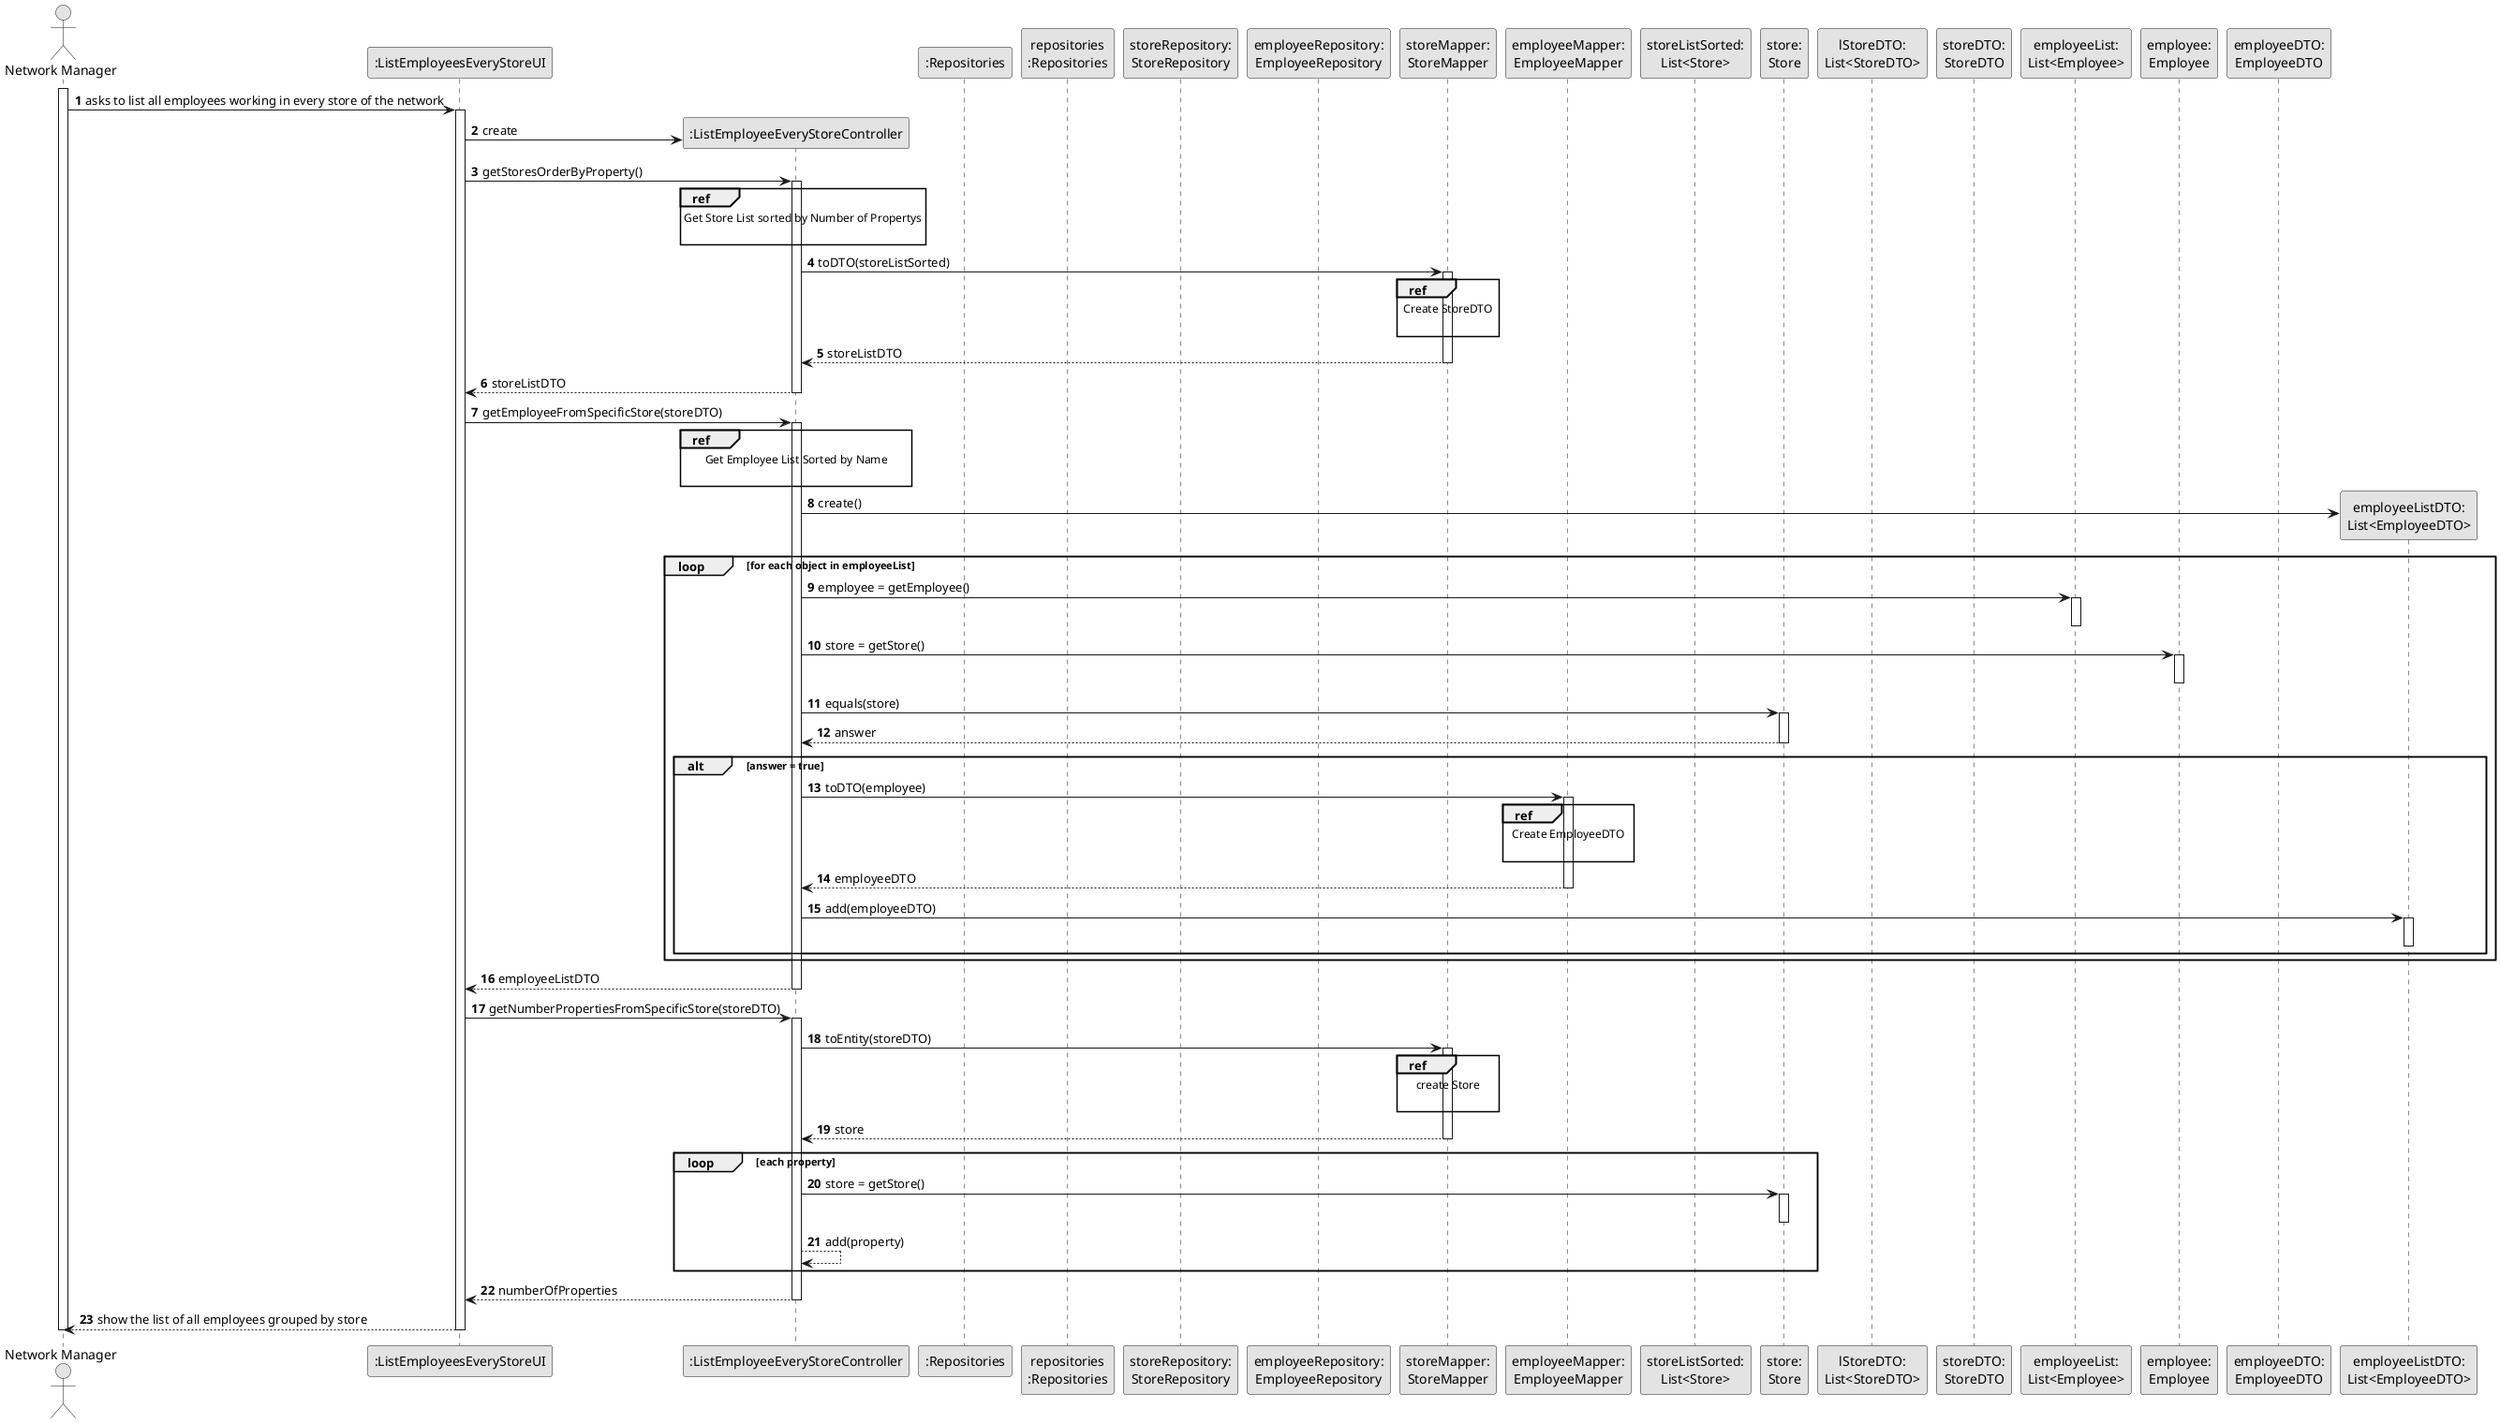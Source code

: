 @startuml
skinparam monochrome true
skinparam packageStyle rectangle
skinparam shadowing false

autonumber

'hide footbox
actor "Network Manager" as NM
participant ":ListEmployeesEveryStoreUI" as UI
participant ":ListEmployeeEveryStoreController" as CTRL
participant ":Repositories" as RepositorySingleton
participant "repositories\n:Repositories" as PLAT
participant "storeRepository:\nStoreRepository" as STRR
participant "employeeRepository:\nEmployeeRepository" as EMPR
participant "storeMapper:\nStoreMapper" as STRMAP
participant "employeeMapper:\nEmployeeMapper" as EMPLMAP
participant "storeListSorted:\nList<Store>" as LSTR
participant "store:\nStore" as STOR
participant "lStoreDTO:\nList<StoreDTO>" as LSTRDTO
participant "storeDTO:\nStoreDTO" as STORDTO
participant "employeeList:\nList<Employee>" as LEMP
participant "employee:\nEmployee" as EMPL
participant "employeeDTO:\nEmployeeDTO" as EMPLDTO
participant "employeeListDTO:\nList<EmployeeDTO>" as LEMPDTO





activate NM
   NM -> UI :  asks to list all employees working in every store of the network

    activate UI

    UI-> CTRL** : create


'        deactivate UI

'        NM -> UI : select one or more roles for the employee

'        activate UI

         UI -> CTRL : getStoresOrderByProperty()
                    activate CTRL

                            ref over CTRL
                            Get Store List sorted by Number of Propertys

                            end ref

                                CTRL -> STRMAP: toDTO(storeListSorted)
                                activate STRMAP

                                ref over STRMAP
                                Create StoreDTO

                                end ref

                            STRMAP-->CTRL : storeListDTO
                            deactivate STRMAP

                        CTRL-->UI : storeListDTO
                    deactivate CTRL



                    UI -> CTRL : getEmployeeFromSpecificStore(storeDTO)
                        activate CTRL
                                        ref over CTRL
                                        Get Employee List Sorted by Name

                                        end ref
                                        CTRL->LEMPDTO**: create()

                                        loop for each object in employeeList

                                        CTRL -> LEMP: employee = getEmployee()
                                        activate LEMP
                                        deactivate LEMP

                                        CTRL -> EMPL : store = getStore()
                                        activate EMPL
                                        deactivate EMPL

                                        CTRL -> STOR : equals(store)
                                        activate STOR


                                            STOR --> CTRL : answer
                                        deactivate STOR

                                        alt answer = true

                                        CTRL -> EMPLMAP: toDTO(employee)
                                        activate EMPLMAP

                                        ref over EMPLMAP
                                        Create EmployeeDTO

                                        end ref
                                        EMPLMAP--> CTRL: employeeDTO
                                        deactivate EMPLMAP


                                        CTRL->LEMPDTO: add(employeeDTO)
                                        activate LEMPDTO
                                        deactivate LEMPDTO
                                        end alt

                                        end loop
'                                        EMPLMAP--> CTRL: employeeListDTO
                                        deactivate EMPLMAP


                            CTRL-->UI :  employeeListDTO
                        deactivate CTRL

                        UI-> CTRL : getNumberPropertiesFromSpecificStore(storeDTO)
                        activate CTRL

                        CTRL -> STRMAP : toEntity(storeDTO)
                        activate STRMAP
                        ref over STRMAP
                        create Store

                        end ref

                        STRMAP --> CTRL : store
                        deactivate STRMAP

                        loop each property

                        CTRL -> STOR : store = getStore()
                        activate STOR

                        deactivate STOR

                        CTRL --> CTRL : add(property)



                        end loop


                        CTRL --> UI : numberOfProperties
                         deactivate CTRL


        UI --> NM : show the list of all employees grouped by store
        deactivate UI

deactivate NM

@enduml